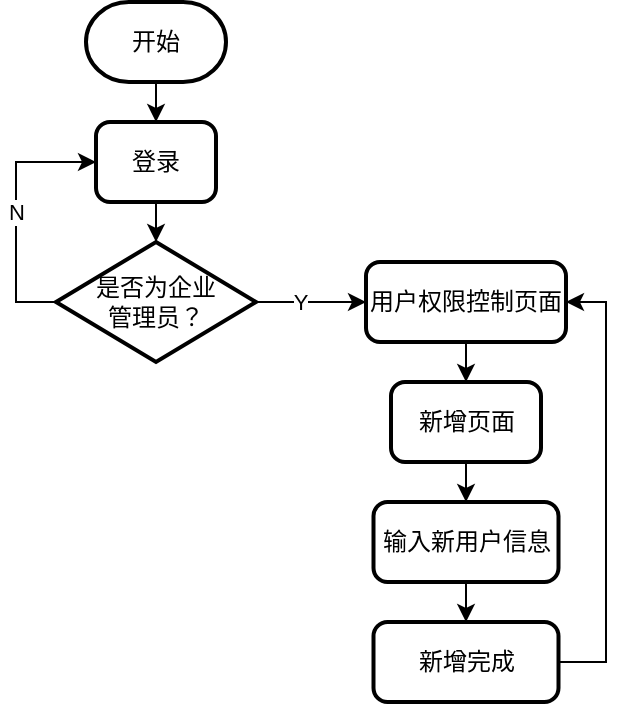 <mxfile version="14.9.8" type="github">
  <diagram id="2fcRntU-g-GpO7nDGW9s" name="Page-1">
    <mxGraphModel dx="1422" dy="706" grid="1" gridSize="10" guides="1" tooltips="1" connect="1" arrows="1" fold="1" page="1" pageScale="1" pageWidth="827" pageHeight="1169" math="0" shadow="0">
      <root>
        <mxCell id="0" />
        <mxCell id="1" parent="0" />
        <mxCell id="3DmKK-dXnjQOcCmPa_60-12" style="edgeStyle=orthogonalEdgeStyle;rounded=0;orthogonalLoop=1;jettySize=auto;html=1;" parent="1" source="3DmKK-dXnjQOcCmPa_60-3" target="3DmKK-dXnjQOcCmPa_60-7" edge="1">
          <mxGeometry relative="1" as="geometry" />
        </mxCell>
        <mxCell id="3DmKK-dXnjQOcCmPa_60-3" value="开始" style="strokeWidth=2;html=1;shape=mxgraph.flowchart.terminator;whiteSpace=wrap;strokeColor=#000000;shadow=0;" parent="1" vertex="1">
          <mxGeometry x="240" y="160" width="70" height="40" as="geometry" />
        </mxCell>
        <mxCell id="3DmKK-dXnjQOcCmPa_60-13" style="edgeStyle=orthogonalEdgeStyle;rounded=0;orthogonalLoop=1;jettySize=auto;html=1;entryX=0.5;entryY=0;entryDx=0;entryDy=0;entryPerimeter=0;" parent="1" source="3DmKK-dXnjQOcCmPa_60-7" target="3DmKK-dXnjQOcCmPa_60-8" edge="1">
          <mxGeometry relative="1" as="geometry" />
        </mxCell>
        <mxCell id="3DmKK-dXnjQOcCmPa_60-7" value="登录" style="rounded=1;whiteSpace=wrap;html=1;absoluteArcSize=1;arcSize=14;strokeWidth=2;shadow=0;" parent="1" vertex="1">
          <mxGeometry x="245" y="220" width="60" height="40" as="geometry" />
        </mxCell>
        <mxCell id="3DmKK-dXnjQOcCmPa_60-14" style="edgeStyle=orthogonalEdgeStyle;rounded=0;orthogonalLoop=1;jettySize=auto;html=1;entryX=0;entryY=0.5;entryDx=0;entryDy=0;" parent="1" source="3DmKK-dXnjQOcCmPa_60-8" target="3DmKK-dXnjQOcCmPa_60-9" edge="1">
          <mxGeometry relative="1" as="geometry" />
        </mxCell>
        <mxCell id="3DmKK-dXnjQOcCmPa_60-20" value="Y" style="edgeLabel;html=1;align=center;verticalAlign=middle;resizable=0;points=[];" parent="3DmKK-dXnjQOcCmPa_60-14" vertex="1" connectable="0">
          <mxGeometry x="-0.222" relative="1" as="geometry">
            <mxPoint as="offset" />
          </mxGeometry>
        </mxCell>
        <mxCell id="3DmKK-dXnjQOcCmPa_60-18" value="N" style="edgeStyle=orthogonalEdgeStyle;rounded=0;orthogonalLoop=1;jettySize=auto;html=1;entryX=0;entryY=0.5;entryDx=0;entryDy=0;exitX=0;exitY=0.5;exitDx=0;exitDy=0;exitPerimeter=0;" parent="1" source="3DmKK-dXnjQOcCmPa_60-8" target="3DmKK-dXnjQOcCmPa_60-7" edge="1">
          <mxGeometry relative="1" as="geometry" />
        </mxCell>
        <mxCell id="3DmKK-dXnjQOcCmPa_60-8" value="是否为企业&lt;br&gt;管理员？" style="strokeWidth=2;html=1;shape=mxgraph.flowchart.decision;whiteSpace=wrap;shadow=0;" parent="1" vertex="1">
          <mxGeometry x="225" y="280" width="100" height="60" as="geometry" />
        </mxCell>
        <mxCell id="3DmKK-dXnjQOcCmPa_60-15" style="edgeStyle=orthogonalEdgeStyle;rounded=0;orthogonalLoop=1;jettySize=auto;html=1;entryX=0.5;entryY=0;entryDx=0;entryDy=0;" parent="1" source="3DmKK-dXnjQOcCmPa_60-9" target="3DmKK-dXnjQOcCmPa_60-10" edge="1">
          <mxGeometry relative="1" as="geometry" />
        </mxCell>
        <mxCell id="3DmKK-dXnjQOcCmPa_60-9" value="用户权限控制页面" style="rounded=1;whiteSpace=wrap;html=1;absoluteArcSize=1;arcSize=14;strokeWidth=2;shadow=0;" parent="1" vertex="1">
          <mxGeometry x="380" y="290" width="100" height="40" as="geometry" />
        </mxCell>
        <mxCell id="3DmKK-dXnjQOcCmPa_60-16" style="edgeStyle=orthogonalEdgeStyle;rounded=0;orthogonalLoop=1;jettySize=auto;html=1;" parent="1" source="3DmKK-dXnjQOcCmPa_60-10" target="3DmKK-dXnjQOcCmPa_60-11" edge="1">
          <mxGeometry relative="1" as="geometry" />
        </mxCell>
        <mxCell id="3DmKK-dXnjQOcCmPa_60-10" value="新增页面" style="rounded=1;whiteSpace=wrap;html=1;absoluteArcSize=1;arcSize=14;strokeWidth=2;shadow=0;" parent="1" vertex="1">
          <mxGeometry x="392.5" y="350" width="75" height="40" as="geometry" />
        </mxCell>
        <mxCell id="3DmKK-dXnjQOcCmPa_60-22" style="edgeStyle=orthogonalEdgeStyle;rounded=0;orthogonalLoop=1;jettySize=auto;html=1;exitX=0.5;exitY=1;exitDx=0;exitDy=0;entryX=0.5;entryY=0;entryDx=0;entryDy=0;" parent="1" source="3DmKK-dXnjQOcCmPa_60-11" target="3DmKK-dXnjQOcCmPa_60-21" edge="1">
          <mxGeometry relative="1" as="geometry" />
        </mxCell>
        <mxCell id="3DmKK-dXnjQOcCmPa_60-11" value="输入新用户信息" style="rounded=1;whiteSpace=wrap;html=1;absoluteArcSize=1;arcSize=14;strokeWidth=2;shadow=0;" parent="1" vertex="1">
          <mxGeometry x="383.75" y="410" width="92.5" height="40" as="geometry" />
        </mxCell>
        <mxCell id="oGZmK1XcolRLVndk6UgQ-1" style="edgeStyle=orthogonalEdgeStyle;rounded=0;orthogonalLoop=1;jettySize=auto;html=1;entryX=1;entryY=0.5;entryDx=0;entryDy=0;" edge="1" parent="1" source="3DmKK-dXnjQOcCmPa_60-21" target="3DmKK-dXnjQOcCmPa_60-9">
          <mxGeometry relative="1" as="geometry">
            <Array as="points">
              <mxPoint x="500" y="490" />
              <mxPoint x="500" y="310" />
            </Array>
          </mxGeometry>
        </mxCell>
        <mxCell id="3DmKK-dXnjQOcCmPa_60-21" value="新增完成" style="rounded=1;whiteSpace=wrap;html=1;absoluteArcSize=1;arcSize=14;strokeWidth=2;shadow=0;" parent="1" vertex="1">
          <mxGeometry x="383.75" y="470" width="92.5" height="40" as="geometry" />
        </mxCell>
      </root>
    </mxGraphModel>
  </diagram>
</mxfile>
